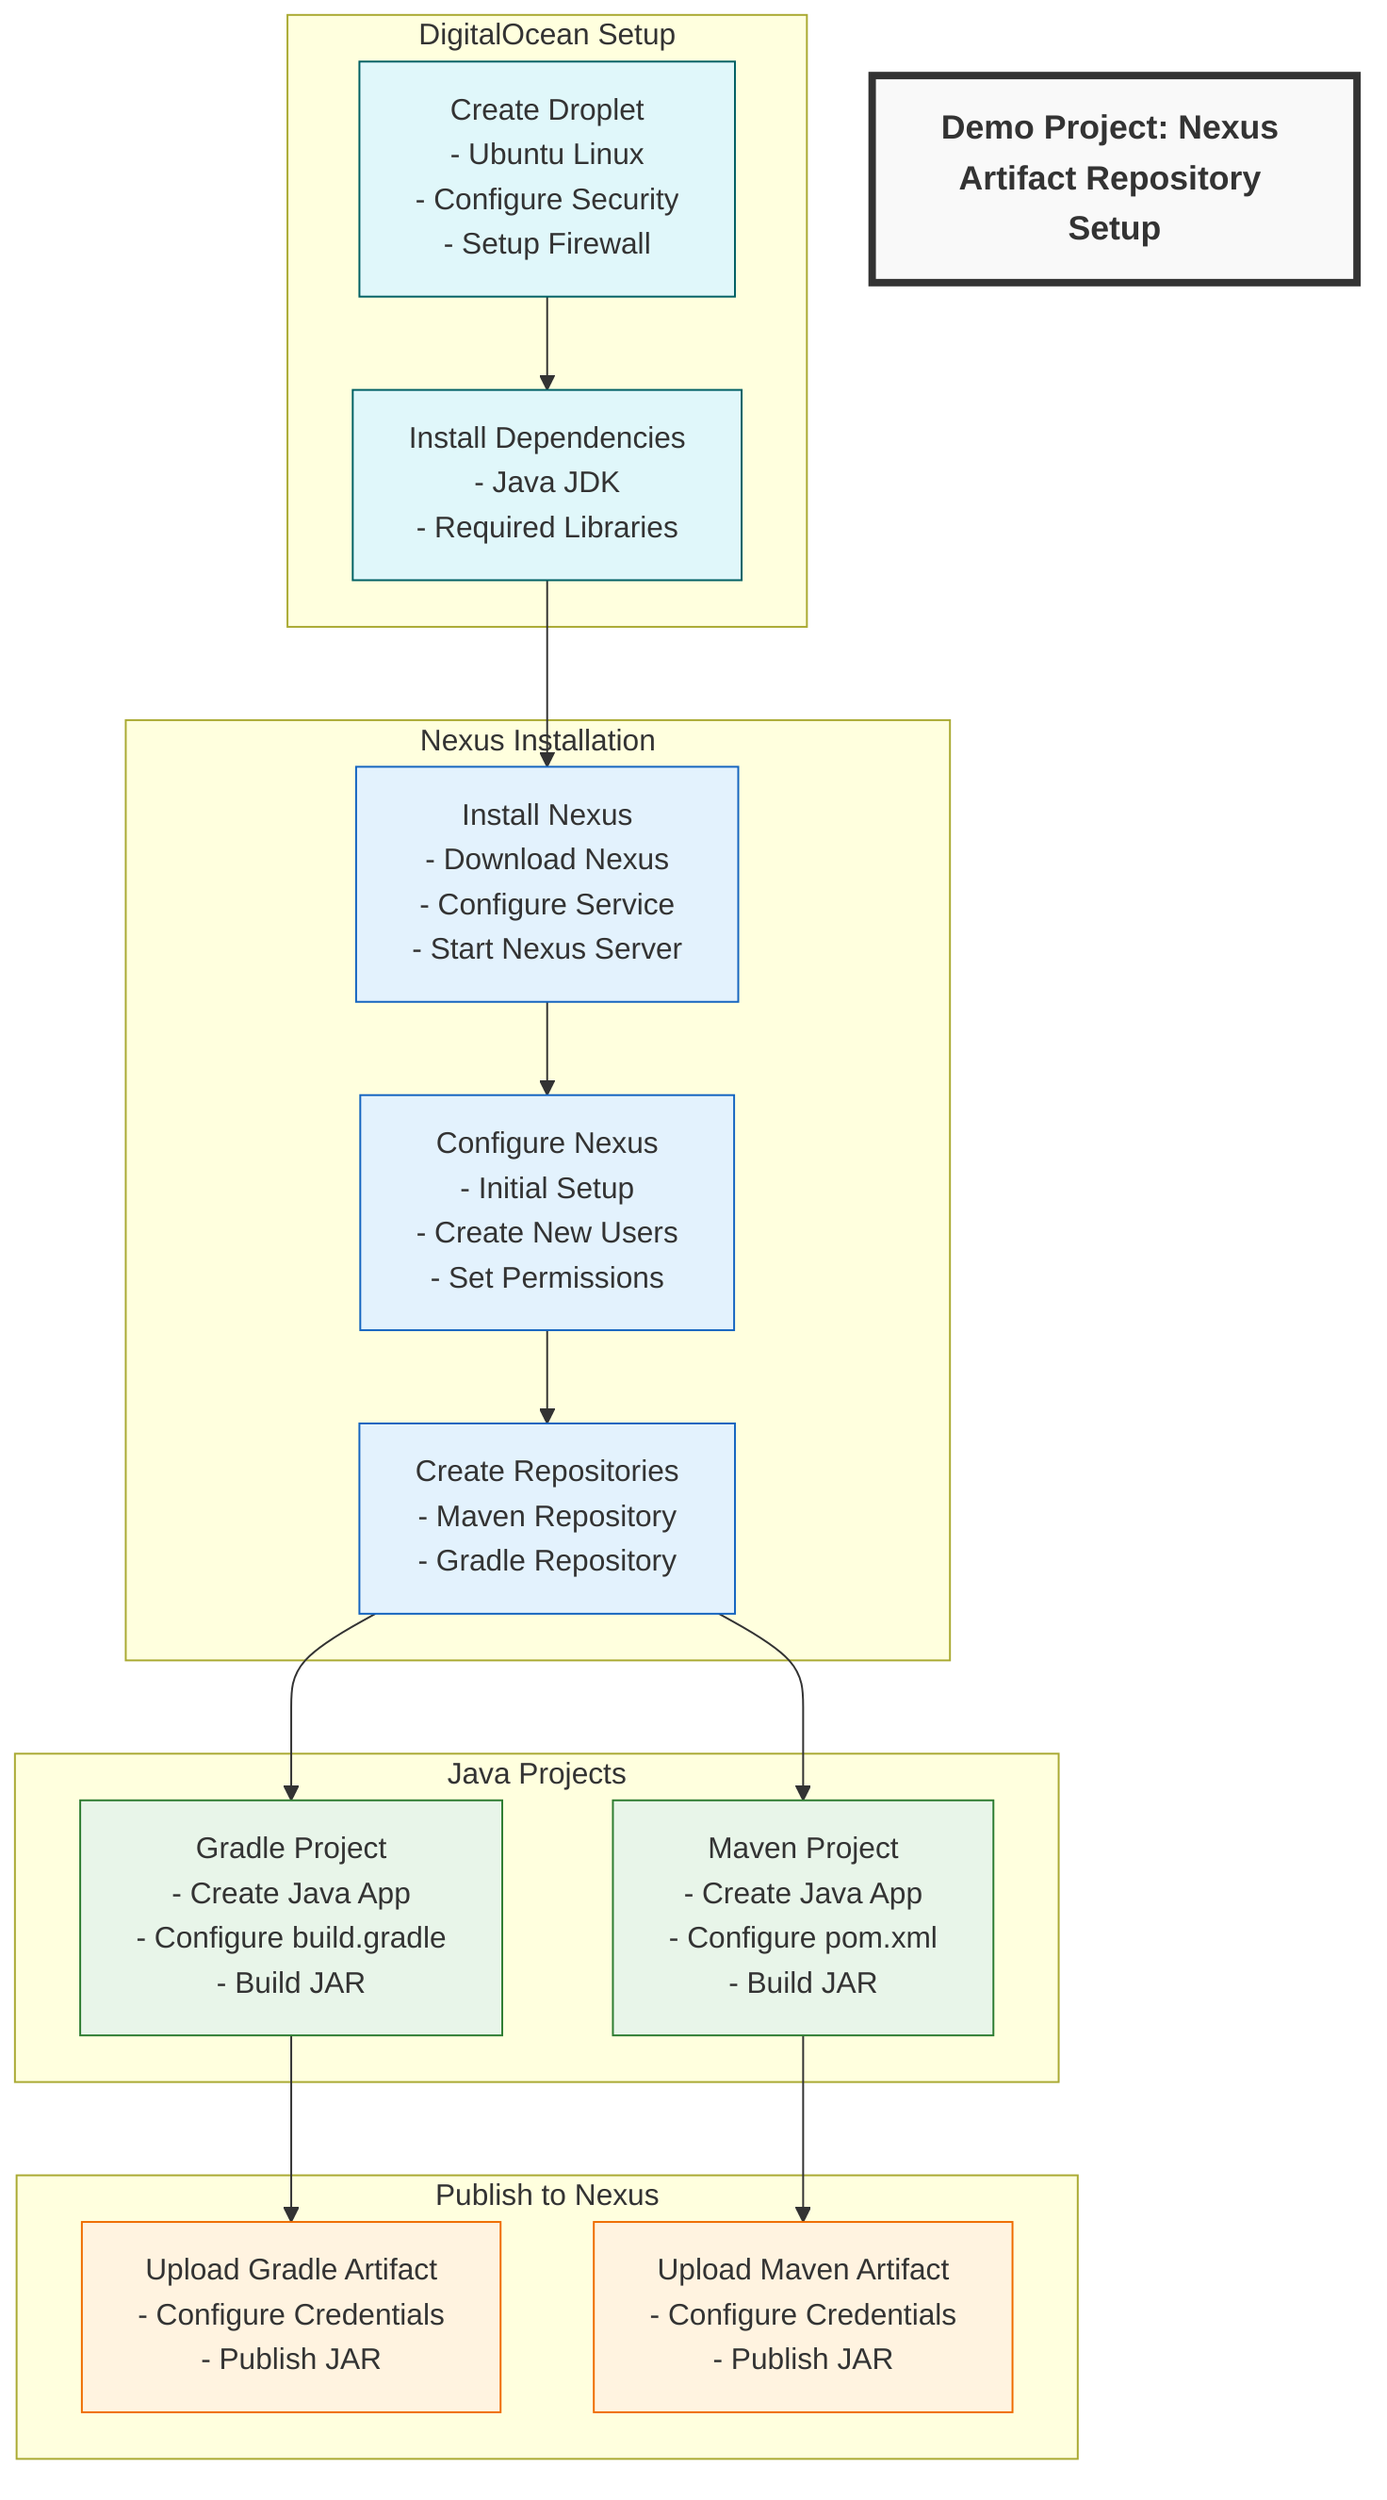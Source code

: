 %%{init: {'theme': 'default', 'themeVariables': { 'fontSize': '16px', 'fontFamily': 'arial' }}}%%
graph TB
    title["Demo Project: Nexus Artifact Repository Setup"]
    
    subgraph DO[DigitalOcean Setup]
        A1["Create Droplet
        - Ubuntu Linux
        - Configure Security
        - Setup Firewall"]
        A2["Install Dependencies
        - Java JDK
        - Required Libraries"]
    end
    
    subgraph NX[Nexus Installation]
        B1["Install Nexus
        - Download Nexus
        - Configure Service
        - Start Nexus Server"]
        B2["Configure Nexus
        - Initial Setup
        - Create New Users
        - Set Permissions"]
        B3["Create Repositories
        - Maven Repository
        - Gradle Repository"]
    end
    
    subgraph JAVA[Java Projects]
        C1["Gradle Project
        - Create Java App
        - Configure build.gradle
        - Build JAR"]
        
        C2["Maven Project
        - Create Java App
        - Configure pom.xml
        - Build JAR"]
    end
    
    subgraph PUB[Publish to Nexus]
        D1["Upload Gradle Artifact
        - Configure Credentials
        - Publish JAR"]
        
        D2["Upload Maven Artifact
        - Configure Credentials
        - Publish JAR"]
    end
    
    A1 --> A2
    A2 --> B1
    B1 --> B2
    B2 --> B3
    B3 --> C1
    B3 --> C2
    C1 --> D1
    C2 --> D2
    
    %% Styling
    classDef title fill:#f9f9f9,stroke:#333,stroke-width:4px,font-size:18px,font-weight:bold
    classDef do fill:#e0f7fa,stroke:#006064,font-size:16px
    classDef nexus fill:#e3f2fd,stroke:#1565c0,font-size:16px
    classDef java fill:#e8f5e9,stroke:#2e7d32,font-size:16px
    classDef publish fill:#fff3e0,stroke:#ef6c00,font-size:16px
    
    class title title
    class A1,A2 do
    class B1,B2,B3 nexus
    class C1,C2 java
    class D1,D2 publish